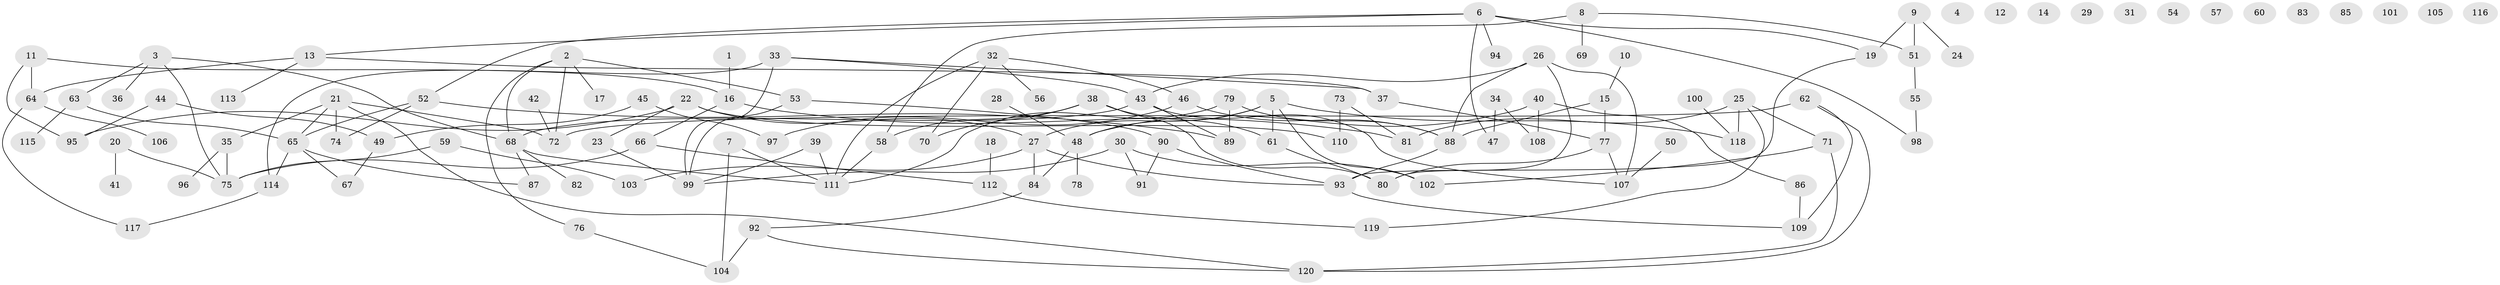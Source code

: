 // Generated by graph-tools (version 1.1) at 2025/40/03/09/25 04:40:39]
// undirected, 120 vertices, 152 edges
graph export_dot {
graph [start="1"]
  node [color=gray90,style=filled];
  1;
  2;
  3;
  4;
  5;
  6;
  7;
  8;
  9;
  10;
  11;
  12;
  13;
  14;
  15;
  16;
  17;
  18;
  19;
  20;
  21;
  22;
  23;
  24;
  25;
  26;
  27;
  28;
  29;
  30;
  31;
  32;
  33;
  34;
  35;
  36;
  37;
  38;
  39;
  40;
  41;
  42;
  43;
  44;
  45;
  46;
  47;
  48;
  49;
  50;
  51;
  52;
  53;
  54;
  55;
  56;
  57;
  58;
  59;
  60;
  61;
  62;
  63;
  64;
  65;
  66;
  67;
  68;
  69;
  70;
  71;
  72;
  73;
  74;
  75;
  76;
  77;
  78;
  79;
  80;
  81;
  82;
  83;
  84;
  85;
  86;
  87;
  88;
  89;
  90;
  91;
  92;
  93;
  94;
  95;
  96;
  97;
  98;
  99;
  100;
  101;
  102;
  103;
  104;
  105;
  106;
  107;
  108;
  109;
  110;
  111;
  112;
  113;
  114;
  115;
  116;
  117;
  118;
  119;
  120;
  1 -- 16;
  2 -- 17;
  2 -- 53;
  2 -- 68;
  2 -- 72;
  2 -- 76;
  3 -- 36;
  3 -- 63;
  3 -- 68;
  3 -- 75;
  5 -- 27;
  5 -- 48;
  5 -- 61;
  5 -- 102;
  5 -- 118;
  6 -- 13;
  6 -- 19;
  6 -- 47;
  6 -- 52;
  6 -- 94;
  6 -- 98;
  7 -- 104;
  7 -- 111;
  8 -- 51;
  8 -- 58;
  8 -- 69;
  9 -- 19;
  9 -- 24;
  9 -- 51;
  10 -- 15;
  11 -- 16;
  11 -- 64;
  11 -- 95;
  13 -- 37;
  13 -- 64;
  13 -- 113;
  15 -- 77;
  15 -- 88;
  16 -- 66;
  16 -- 81;
  18 -- 112;
  19 -- 93;
  20 -- 41;
  20 -- 75;
  21 -- 35;
  21 -- 65;
  21 -- 72;
  21 -- 74;
  21 -- 120;
  22 -- 23;
  22 -- 27;
  22 -- 95;
  22 -- 110;
  23 -- 99;
  25 -- 71;
  25 -- 81;
  25 -- 118;
  25 -- 119;
  26 -- 43;
  26 -- 80;
  26 -- 88;
  26 -- 107;
  27 -- 84;
  27 -- 93;
  27 -- 103;
  28 -- 48;
  30 -- 91;
  30 -- 99;
  30 -- 102;
  32 -- 46;
  32 -- 56;
  32 -- 70;
  32 -- 111;
  33 -- 37;
  33 -- 43;
  33 -- 99;
  33 -- 114;
  34 -- 47;
  34 -- 108;
  35 -- 75;
  35 -- 96;
  37 -- 77;
  38 -- 58;
  38 -- 61;
  38 -- 70;
  38 -- 80;
  39 -- 99;
  39 -- 111;
  40 -- 48;
  40 -- 86;
  40 -- 108;
  42 -- 72;
  43 -- 68;
  43 -- 89;
  43 -- 107;
  44 -- 49;
  44 -- 95;
  45 -- 49;
  45 -- 97;
  46 -- 88;
  46 -- 97;
  48 -- 78;
  48 -- 84;
  49 -- 67;
  50 -- 107;
  51 -- 55;
  52 -- 65;
  52 -- 74;
  52 -- 89;
  53 -- 90;
  53 -- 99;
  55 -- 98;
  58 -- 111;
  59 -- 75;
  59 -- 103;
  61 -- 80;
  62 -- 72;
  62 -- 109;
  62 -- 120;
  63 -- 65;
  63 -- 115;
  64 -- 106;
  64 -- 117;
  65 -- 67;
  65 -- 87;
  65 -- 114;
  66 -- 75;
  66 -- 112;
  68 -- 82;
  68 -- 87;
  68 -- 111;
  71 -- 102;
  71 -- 120;
  73 -- 81;
  73 -- 110;
  76 -- 104;
  77 -- 80;
  77 -- 107;
  79 -- 88;
  79 -- 89;
  79 -- 111;
  84 -- 92;
  86 -- 109;
  88 -- 93;
  90 -- 91;
  90 -- 93;
  92 -- 104;
  92 -- 120;
  93 -- 109;
  100 -- 118;
  112 -- 119;
  114 -- 117;
}
